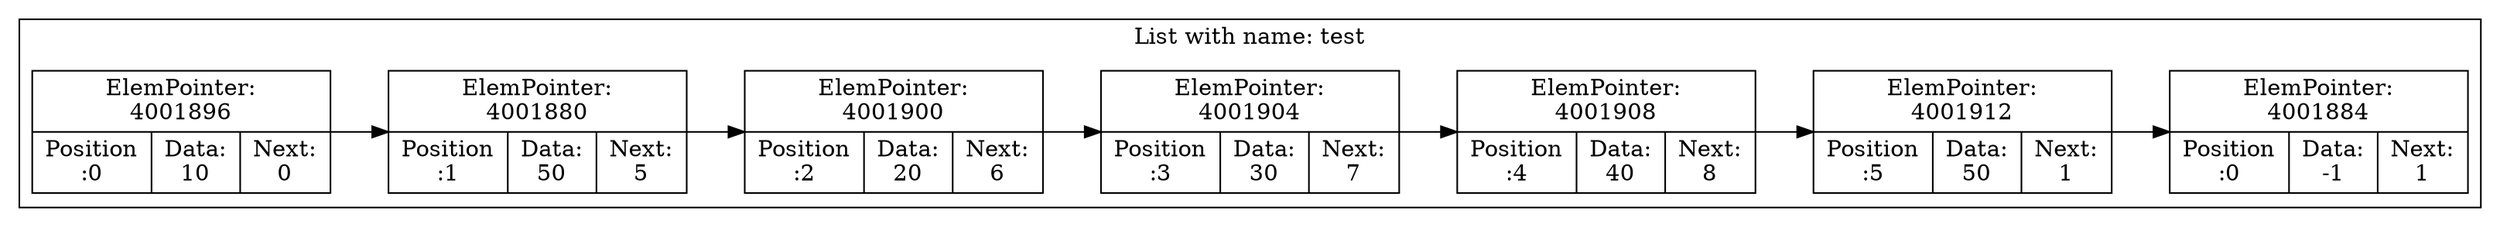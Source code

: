 digraph G{
rankdir=LR;
subgraph clusterlist {
0 [shape=record, label="ElemPointer:\n4001896 | {Position\n:0 | Data:\n10 | Next:\n0}"];
1 [shape=record, label="ElemPointer:\n4001880 | {Position\n:50 | Data:\n5 | Next:\n0}"];
0->1
1 [shape=record, label="ElemPointer:\n4001880 | {Position\n:1 | Data:\n50 | Next:\n5}"];
2 [shape=record, label="ElemPointer:\n4001900 | {Position\n:20 | Data:\n6 | Next:\n5}"];
1->2
2 [shape=record, label="ElemPointer:\n4001900 | {Position\n:2 | Data:\n20 | Next:\n6}"];
3 [shape=record, label="ElemPointer:\n4001904 | {Position\n:30 | Data:\n7 | Next:\n6}"];
2->3
3 [shape=record, label="ElemPointer:\n4001904 | {Position\n:3 | Data:\n30 | Next:\n7}"];
4 [shape=record, label="ElemPointer:\n4001908 | {Position\n:40 | Data:\n8 | Next:\n7}"];
3->4
4 [shape=record, label="ElemPointer:\n4001908 | {Position\n:4 | Data:\n40 | Next:\n8}"];
5 [shape=record, label="ElemPointer:\n4001912 | {Position\n:50 | Data:\n1 | Next:\n8}"];
4->5
5 [shape=record, label="ElemPointer:\n4001912 | {Position\n:5 | Data:\n50 | Next:\n1}"];
6 [shape=record, label="ElemPointer:\n4001884 | {Position\n:0 | Data:\n-1 | Next:\n1}"];
5->6
label = "List with name: test"}
}
